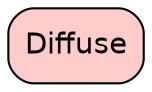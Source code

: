 digraph mapLocation {
	concentrate=true;

//subgraph clusterdiffuse {
	//style=filled;
	//color=white;
	//fillcolor="0.0, 0.0, 0.98";
		diffuse [shape="polygon,sides=4,peripheries=1",style="rounded,filled",fontname=Helvetica,color=black,fillcolor="0.0, 0.2, 1.0",label="Diffuse"];
//}
}
